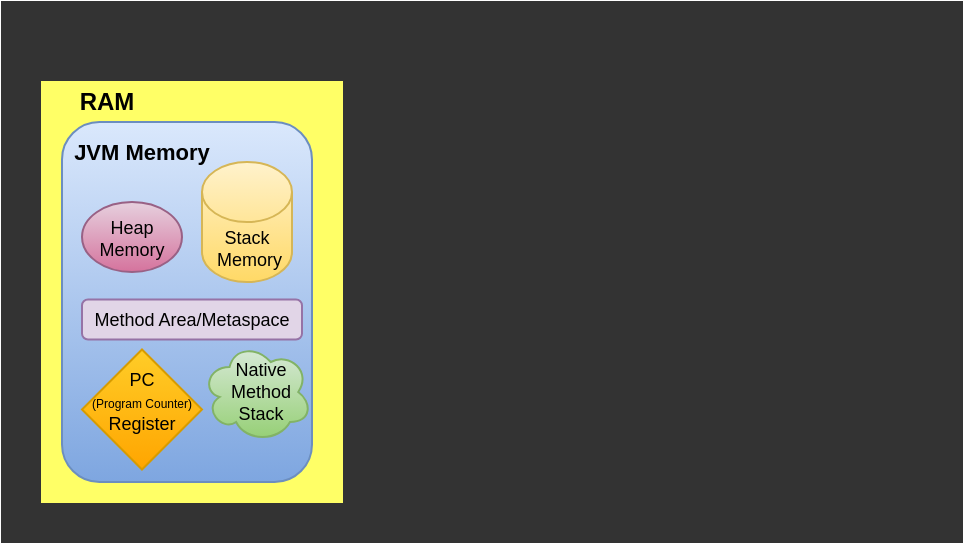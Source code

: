 <mxfile version="27.0.9">
  <diagram name="Page-1" id="sZlI9gZmGEIKoVF1-aLm">
    <mxGraphModel dx="524" dy="278" grid="1" gridSize="10" guides="1" tooltips="1" connect="1" arrows="1" fold="1" page="1" pageScale="1" pageWidth="480" pageHeight="270" math="0" shadow="0">
      <root>
        <mxCell id="0" />
        <mxCell id="1" parent="0" />
        <mxCell id="dvbm3xLmsTJXCYL_BL6S-2" value="" style="rounded=0;whiteSpace=wrap;html=1;movable=0;resizable=0;rotatable=0;deletable=0;editable=0;locked=1;connectable=0;fillColor=#333333;strokeColor=#333333;" vertex="1" parent="1">
          <mxGeometry width="480" height="270" as="geometry" />
        </mxCell>
        <mxCell id="dvbm3xLmsTJXCYL_BL6S-6" value="" style="rounded=0;whiteSpace=wrap;html=1;fillColor=#FFFF66;strokeColor=#FFFF66;fontColor=#ffffff;" vertex="1" parent="1">
          <mxGeometry x="20" y="40" width="150" height="210" as="geometry" />
        </mxCell>
        <mxCell id="dvbm3xLmsTJXCYL_BL6S-7" value="" style="rounded=1;whiteSpace=wrap;html=1;fillColor=#dae8fc;gradientColor=#7ea6e0;strokeColor=#6c8ebf;" vertex="1" parent="1">
          <mxGeometry x="30" y="60" width="125" height="180" as="geometry" />
        </mxCell>
        <mxCell id="dvbm3xLmsTJXCYL_BL6S-9" value="" style="ellipse;whiteSpace=wrap;html=1;fillColor=#e6d0de;gradientColor=#d5739d;strokeColor=#996185;" vertex="1" parent="1">
          <mxGeometry x="40" y="100" width="50" height="35" as="geometry" />
        </mxCell>
        <mxCell id="dvbm3xLmsTJXCYL_BL6S-10" value="" style="shape=cylinder3;whiteSpace=wrap;html=1;boundedLbl=1;backgroundOutline=1;size=15;fillColor=#fff2cc;gradientColor=#ffd966;strokeColor=#d6b656;" vertex="1" parent="1">
          <mxGeometry x="100" y="80" width="45" height="60" as="geometry" />
        </mxCell>
        <mxCell id="dvbm3xLmsTJXCYL_BL6S-11" value="" style="rounded=1;whiteSpace=wrap;html=1;fillColor=#e1d5e7;strokeColor=#9673a6;" vertex="1" parent="1">
          <mxGeometry x="40" y="148.75" width="110" height="20" as="geometry" />
        </mxCell>
        <mxCell id="dvbm3xLmsTJXCYL_BL6S-12" value="" style="rhombus;whiteSpace=wrap;html=1;fillColor=#ffcd28;gradientColor=#ffa500;strokeColor=#d79b00;" vertex="1" parent="1">
          <mxGeometry x="40" y="173.75" width="60" height="60" as="geometry" />
        </mxCell>
        <mxCell id="dvbm3xLmsTJXCYL_BL6S-13" value="" style="ellipse;shape=cloud;whiteSpace=wrap;html=1;fillColor=#d5e8d4;gradientColor=#97d077;strokeColor=#82b366;" vertex="1" parent="1">
          <mxGeometry x="100" y="170" width="55" height="50" as="geometry" />
        </mxCell>
        <mxCell id="dvbm3xLmsTJXCYL_BL6S-14" value="Heap&lt;br&gt;Memory" style="text;html=1;align=center;verticalAlign=middle;whiteSpace=wrap;rounded=0;strokeWidth=1;fontSize=9;" vertex="1" parent="1">
          <mxGeometry x="35" y="102.5" width="60" height="30" as="geometry" />
        </mxCell>
        <mxCell id="dvbm3xLmsTJXCYL_BL6S-17" value="Stack&lt;br&gt;&amp;nbsp;Memory" style="text;html=1;align=center;verticalAlign=middle;whiteSpace=wrap;rounded=0;fontSize=9;" vertex="1" parent="1">
          <mxGeometry x="96.25" y="112.5" width="52.5" height="20" as="geometry" />
        </mxCell>
        <mxCell id="dvbm3xLmsTJXCYL_BL6S-19" value="Method Area/Metaspace" style="text;html=1;align=center;verticalAlign=middle;whiteSpace=wrap;rounded=0;fontSize=9;" vertex="1" parent="1">
          <mxGeometry x="20" y="143.75" width="150" height="30" as="geometry" />
        </mxCell>
        <mxCell id="dvbm3xLmsTJXCYL_BL6S-21" value="PC&lt;br&gt;&lt;font style=&quot;font-size: 6px;&quot;&gt;(Program Counter)&lt;br&gt;&lt;/font&gt;Register" style="text;html=1;align=center;verticalAlign=middle;whiteSpace=wrap;rounded=0;fontSize=9;" vertex="1" parent="1">
          <mxGeometry x="10" y="185" width="120" height="30" as="geometry" />
        </mxCell>
        <mxCell id="dvbm3xLmsTJXCYL_BL6S-22" value="&lt;font&gt;Native&lt;br&gt;Method&lt;br&gt;Stack&lt;/font&gt;" style="text;html=1;align=center;verticalAlign=middle;whiteSpace=wrap;rounded=0;fontSize=9;" vertex="1" parent="1">
          <mxGeometry x="102.5" y="182.5" width="52.5" height="25" as="geometry" />
        </mxCell>
        <mxCell id="dvbm3xLmsTJXCYL_BL6S-23" value="&lt;b&gt;JVM Memory&lt;/b&gt;" style="text;html=1;align=center;verticalAlign=middle;whiteSpace=wrap;rounded=0;fontSize=11;" vertex="1" parent="1">
          <mxGeometry x="25" y="60" width="90" height="30" as="geometry" />
        </mxCell>
        <mxCell id="dvbm3xLmsTJXCYL_BL6S-24" value="&lt;b&gt;RAM&lt;/b&gt;" style="text;html=1;align=center;verticalAlign=middle;whiteSpace=wrap;rounded=0;fontColor=#000000;fillColor=none;" vertex="1" parent="1">
          <mxGeometry x="25" y="40" width="55" height="20" as="geometry" />
        </mxCell>
      </root>
    </mxGraphModel>
  </diagram>
</mxfile>
